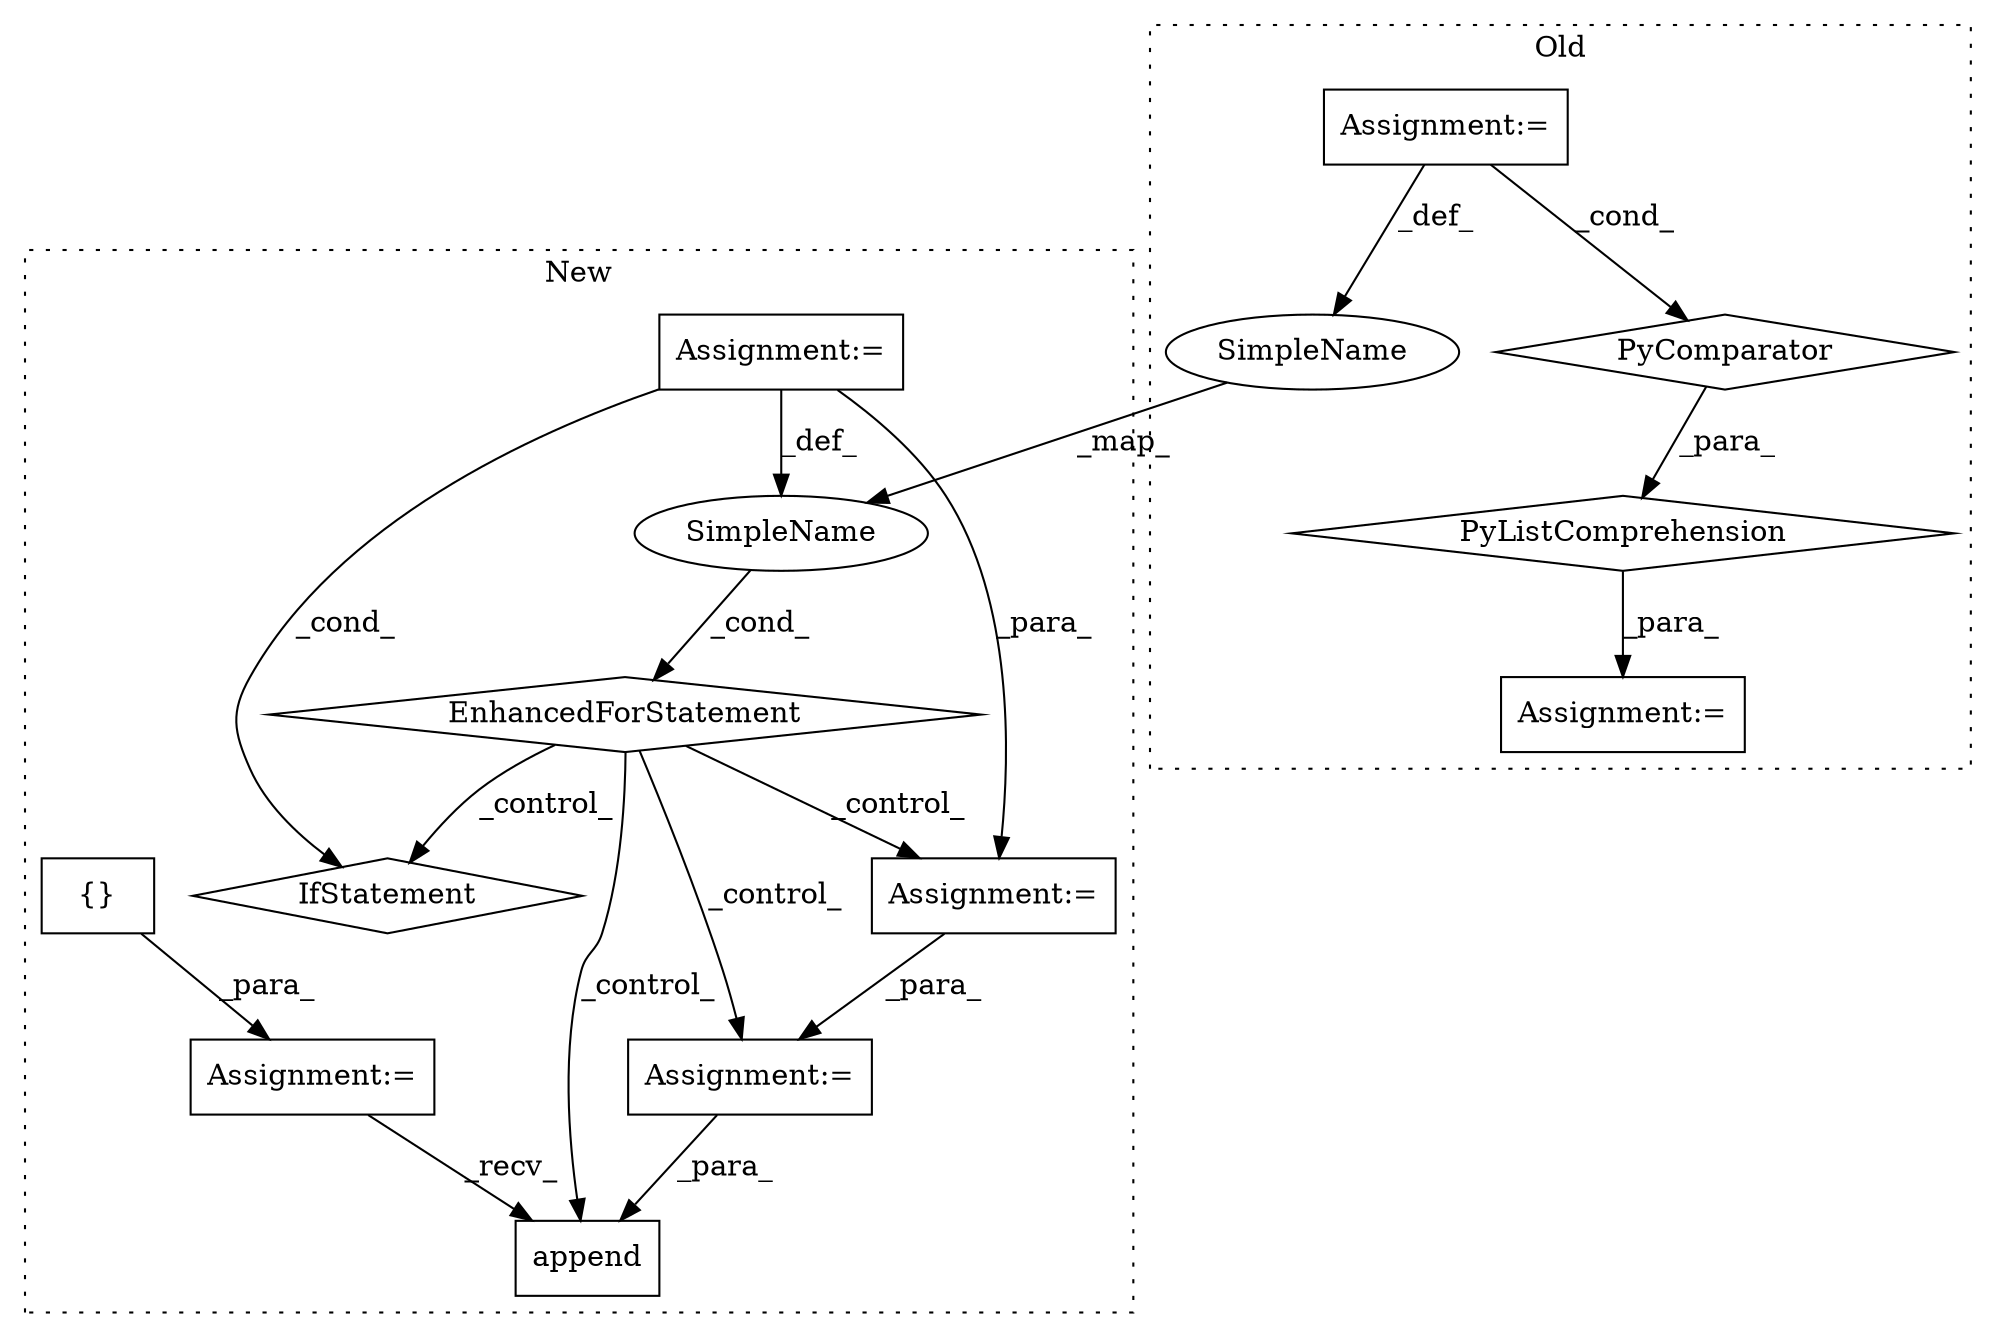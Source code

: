 digraph G {
subgraph cluster0 {
1 [label="PyComparator" a="113" s="4348" l="28" shape="diamond"];
4 [label="Assignment:=" a="7" s="3966" l="1" shape="box"];
5 [label="PyListComprehension" a="109" s="4213" l="171" shape="diamond"];
6 [label="Assignment:=" a="7" s="4199" l="14" shape="box"];
9 [label="SimpleName" a="42" s="4351" l="3" shape="ellipse"];
label = "Old";
style="dotted";
}
subgraph cluster1 {
2 [label="EnhancedForStatement" a="70" s="4021,4113" l="53,2" shape="diamond"];
3 [label="Assignment:=" a="7" s="4021,4113" l="53,2" shape="box"];
7 [label="Assignment:=" a="7" s="4633" l="1" shape="box"];
8 [label="SimpleName" a="42" s="4081" l="10" shape="ellipse"];
10 [label="append" a="32" s="4670,4702" l="14,2" shape="box"];
11 [label="Assignment:=" a="7" s="3992" l="1" shape="box"];
12 [label="{}" a="4" s="4013" l="2" shape="box"];
13 [label="Assignment:=" a="7" s="4597" l="1" shape="box"];
14 [label="IfStatement" a="25" s="4418,4442" l="4,2" shape="diamond"];
label = "New";
style="dotted";
}
1 -> 5 [label="_para_"];
2 -> 10 [label="_control_"];
2 -> 14 [label="_control_"];
2 -> 13 [label="_control_"];
2 -> 7 [label="_control_"];
3 -> 13 [label="_para_"];
3 -> 8 [label="_def_"];
3 -> 14 [label="_cond_"];
4 -> 1 [label="_cond_"];
4 -> 9 [label="_def_"];
5 -> 6 [label="_para_"];
7 -> 10 [label="_para_"];
8 -> 2 [label="_cond_"];
9 -> 8 [label="_map_"];
11 -> 10 [label="_recv_"];
12 -> 11 [label="_para_"];
13 -> 7 [label="_para_"];
}